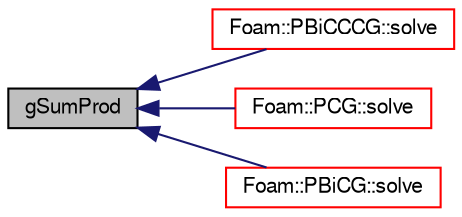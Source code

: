 digraph "gSumProd"
{
  bgcolor="transparent";
  edge [fontname="FreeSans",fontsize="10",labelfontname="FreeSans",labelfontsize="10"];
  node [fontname="FreeSans",fontsize="10",shape=record];
  rankdir="LR";
  Node67285 [label="gSumProd",height=0.2,width=0.4,color="black", fillcolor="grey75", style="filled", fontcolor="black"];
  Node67285 -> Node67286 [dir="back",color="midnightblue",fontsize="10",style="solid",fontname="FreeSans"];
  Node67286 [label="Foam::PBiCCCG::solve",height=0.2,width=0.4,color="red",URL="$a26834.html#af2a8369a85a8532bb0c9d431c0b6e7ff",tooltip="Solve the matrix with this solver. "];
  Node67285 -> Node67289 [dir="back",color="midnightblue",fontsize="10",style="solid",fontname="FreeSans"];
  Node67289 [label="Foam::PCG::solve",height=0.2,width=0.4,color="red",URL="$a27046.html#ad38597d099f9905e3f399b01af791bcb",tooltip="Solve the matrix with this solver. "];
  Node67285 -> Node67293 [dir="back",color="midnightblue",fontsize="10",style="solid",fontname="FreeSans"];
  Node67293 [label="Foam::PBiCG::solve",height=0.2,width=0.4,color="red",URL="$a27042.html#ad38597d099f9905e3f399b01af791bcb",tooltip="Solve the matrix with this solver. "];
}
